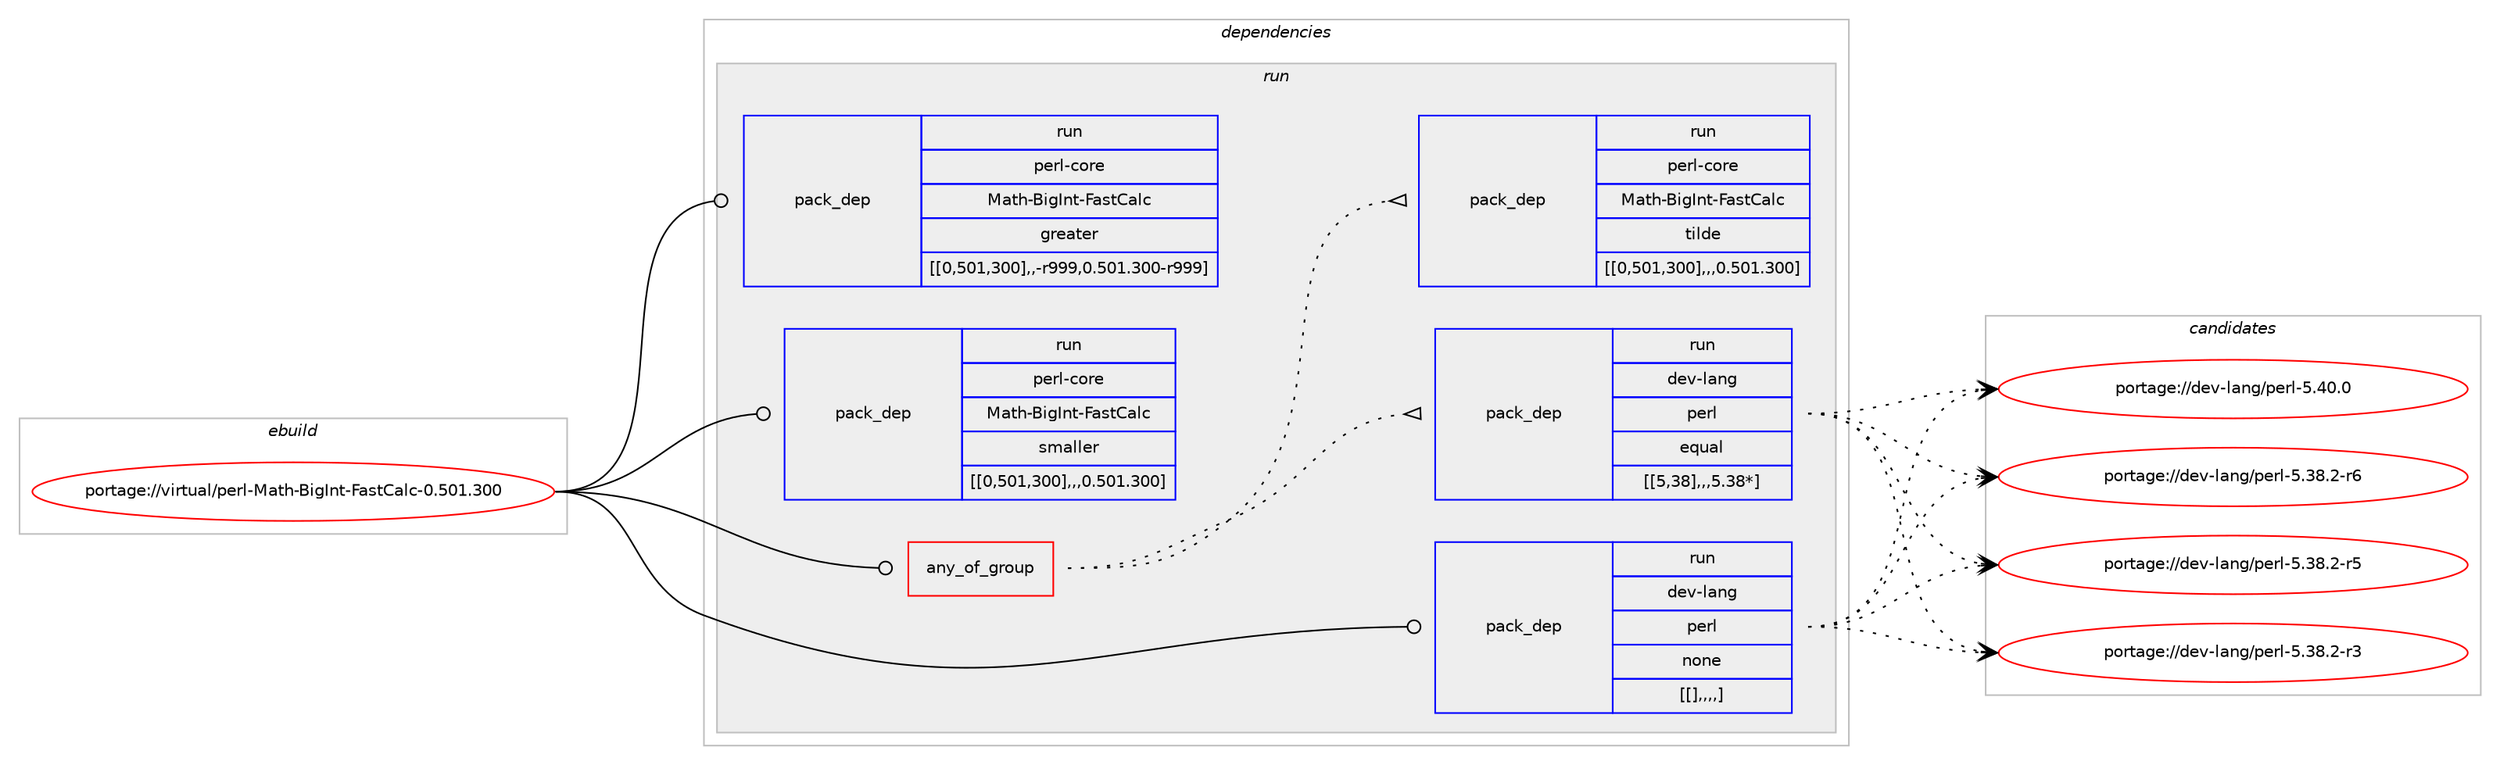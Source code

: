 digraph prolog {

# *************
# Graph options
# *************

newrank=true;
concentrate=true;
compound=true;
graph [rankdir=LR,fontname=Helvetica,fontsize=10,ranksep=1.5];#, ranksep=2.5, nodesep=0.2];
edge  [arrowhead=vee];
node  [fontname=Helvetica,fontsize=10];

# **********
# The ebuild
# **********

subgraph cluster_leftcol {
color=gray;
label=<<i>ebuild</i>>;
id [label="portage://virtual/perl-Math-BigInt-FastCalc-0.501.300", color=red, width=4, href="../virtual/perl-Math-BigInt-FastCalc-0.501.300.svg"];
}

# ****************
# The dependencies
# ****************

subgraph cluster_midcol {
color=gray;
label=<<i>dependencies</i>>;
subgraph cluster_compile {
fillcolor="#eeeeee";
style=filled;
label=<<i>compile</i>>;
}
subgraph cluster_compileandrun {
fillcolor="#eeeeee";
style=filled;
label=<<i>compile and run</i>>;
}
subgraph cluster_run {
fillcolor="#eeeeee";
style=filled;
label=<<i>run</i>>;
subgraph any55 {
dependency1698 [label=<<TABLE BORDER="0" CELLBORDER="1" CELLSPACING="0" CELLPADDING="4"><TR><TD CELLPADDING="10">any_of_group</TD></TR></TABLE>>, shape=none, color=red];subgraph pack1315 {
dependency1699 [label=<<TABLE BORDER="0" CELLBORDER="1" CELLSPACING="0" CELLPADDING="4" WIDTH="220"><TR><TD ROWSPAN="6" CELLPADDING="30">pack_dep</TD></TR><TR><TD WIDTH="110">run</TD></TR><TR><TD>dev-lang</TD></TR><TR><TD>perl</TD></TR><TR><TD>equal</TD></TR><TR><TD>[[5,38],,,5.38*]</TD></TR></TABLE>>, shape=none, color=blue];
}
dependency1698:e -> dependency1699:w [weight=20,style="dotted",arrowhead="oinv"];
subgraph pack1317 {
dependency1701 [label=<<TABLE BORDER="0" CELLBORDER="1" CELLSPACING="0" CELLPADDING="4" WIDTH="220"><TR><TD ROWSPAN="6" CELLPADDING="30">pack_dep</TD></TR><TR><TD WIDTH="110">run</TD></TR><TR><TD>perl-core</TD></TR><TR><TD>Math-BigInt-FastCalc</TD></TR><TR><TD>tilde</TD></TR><TR><TD>[[0,501,300],,,0.501.300]</TD></TR></TABLE>>, shape=none, color=blue];
}
dependency1698:e -> dependency1701:w [weight=20,style="dotted",arrowhead="oinv"];
}
id:e -> dependency1698:w [weight=20,style="solid",arrowhead="odot"];
subgraph pack1319 {
dependency1704 [label=<<TABLE BORDER="0" CELLBORDER="1" CELLSPACING="0" CELLPADDING="4" WIDTH="220"><TR><TD ROWSPAN="6" CELLPADDING="30">pack_dep</TD></TR><TR><TD WIDTH="110">run</TD></TR><TR><TD>dev-lang</TD></TR><TR><TD>perl</TD></TR><TR><TD>none</TD></TR><TR><TD>[[],,,,]</TD></TR></TABLE>>, shape=none, color=blue];
}
id:e -> dependency1704:w [weight=20,style="solid",arrowhead="odot"];
subgraph pack1322 {
dependency1707 [label=<<TABLE BORDER="0" CELLBORDER="1" CELLSPACING="0" CELLPADDING="4" WIDTH="220"><TR><TD ROWSPAN="6" CELLPADDING="30">pack_dep</TD></TR><TR><TD WIDTH="110">run</TD></TR><TR><TD>perl-core</TD></TR><TR><TD>Math-BigInt-FastCalc</TD></TR><TR><TD>greater</TD></TR><TR><TD>[[0,501,300],,-r999,0.501.300-r999]</TD></TR></TABLE>>, shape=none, color=blue];
}
id:e -> dependency1707:w [weight=20,style="solid",arrowhead="odot"];
subgraph pack1324 {
dependency1709 [label=<<TABLE BORDER="0" CELLBORDER="1" CELLSPACING="0" CELLPADDING="4" WIDTH="220"><TR><TD ROWSPAN="6" CELLPADDING="30">pack_dep</TD></TR><TR><TD WIDTH="110">run</TD></TR><TR><TD>perl-core</TD></TR><TR><TD>Math-BigInt-FastCalc</TD></TR><TR><TD>smaller</TD></TR><TR><TD>[[0,501,300],,,0.501.300]</TD></TR></TABLE>>, shape=none, color=blue];
}
id:e -> dependency1709:w [weight=20,style="solid",arrowhead="odot"];
}
}

# **************
# The candidates
# **************

subgraph cluster_choices {
rank=same;
color=gray;
label=<<i>candidates</i>>;

subgraph choice1286 {
color=black;
nodesep=1;
choice10010111845108971101034711210111410845534652484648 [label="portage://dev-lang/perl-5.40.0", color=red, width=4,href="../dev-lang/perl-5.40.0.svg"];
choice100101118451089711010347112101114108455346515646504511454 [label="portage://dev-lang/perl-5.38.2-r6", color=red, width=4,href="../dev-lang/perl-5.38.2-r6.svg"];
choice100101118451089711010347112101114108455346515646504511453 [label="portage://dev-lang/perl-5.38.2-r5", color=red, width=4,href="../dev-lang/perl-5.38.2-r5.svg"];
choice100101118451089711010347112101114108455346515646504511451 [label="portage://dev-lang/perl-5.38.2-r3", color=red, width=4,href="../dev-lang/perl-5.38.2-r3.svg"];
dependency1699:e -> choice10010111845108971101034711210111410845534652484648:w [style=dotted,weight="100"];
dependency1699:e -> choice100101118451089711010347112101114108455346515646504511454:w [style=dotted,weight="100"];
dependency1699:e -> choice100101118451089711010347112101114108455346515646504511453:w [style=dotted,weight="100"];
dependency1699:e -> choice100101118451089711010347112101114108455346515646504511451:w [style=dotted,weight="100"];
}
subgraph choice1291 {
color=black;
nodesep=1;
}
subgraph choice1292 {
color=black;
nodesep=1;
choice10010111845108971101034711210111410845534652484648 [label="portage://dev-lang/perl-5.40.0", color=red, width=4,href="../dev-lang/perl-5.40.0.svg"];
choice100101118451089711010347112101114108455346515646504511454 [label="portage://dev-lang/perl-5.38.2-r6", color=red, width=4,href="../dev-lang/perl-5.38.2-r6.svg"];
choice100101118451089711010347112101114108455346515646504511453 [label="portage://dev-lang/perl-5.38.2-r5", color=red, width=4,href="../dev-lang/perl-5.38.2-r5.svg"];
choice100101118451089711010347112101114108455346515646504511451 [label="portage://dev-lang/perl-5.38.2-r3", color=red, width=4,href="../dev-lang/perl-5.38.2-r3.svg"];
dependency1704:e -> choice10010111845108971101034711210111410845534652484648:w [style=dotted,weight="100"];
dependency1704:e -> choice100101118451089711010347112101114108455346515646504511454:w [style=dotted,weight="100"];
dependency1704:e -> choice100101118451089711010347112101114108455346515646504511453:w [style=dotted,weight="100"];
dependency1704:e -> choice100101118451089711010347112101114108455346515646504511451:w [style=dotted,weight="100"];
}
subgraph choice1296 {
color=black;
nodesep=1;
}
subgraph choice1297 {
color=black;
nodesep=1;
}
}

}
